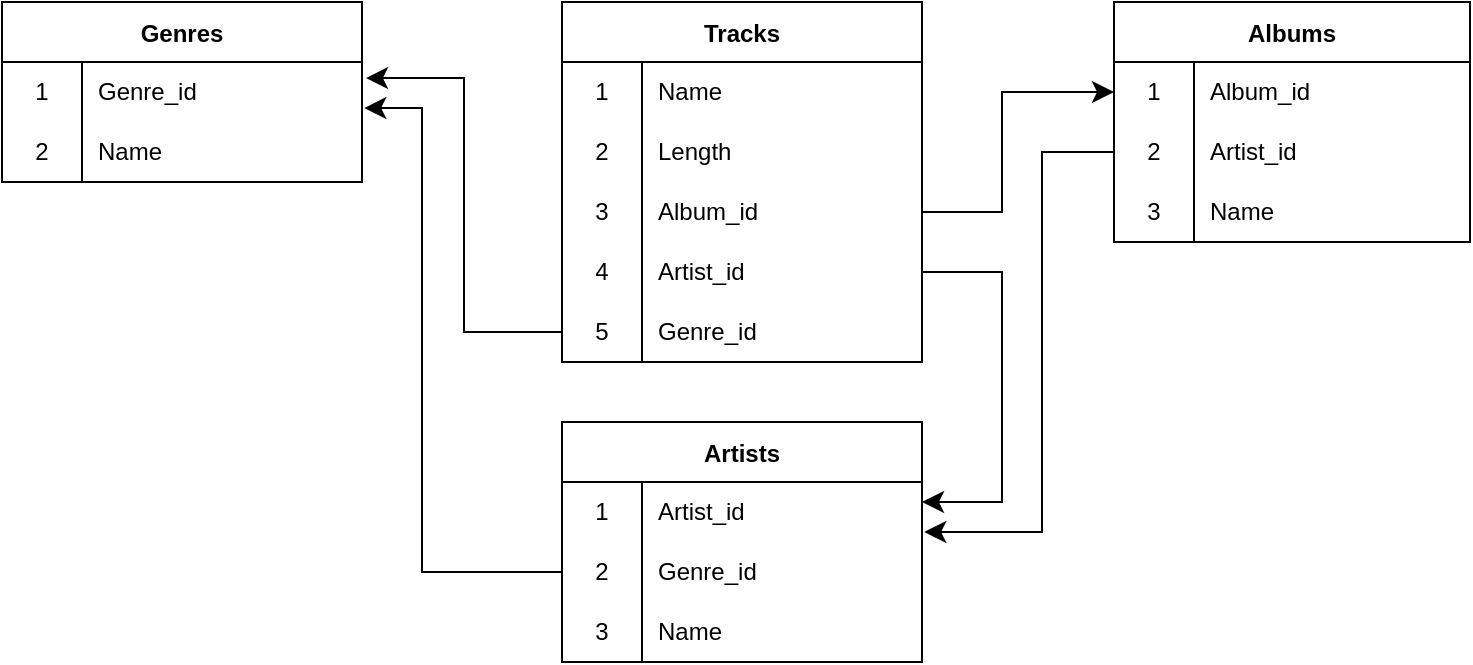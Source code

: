 <mxfile version="20.8.0" type="github"><diagram id="chJ4LutPGZFiWUj77oOZ" name="Страница 1"><mxGraphModel dx="794" dy="522" grid="1" gridSize="10" guides="1" tooltips="1" connect="1" arrows="1" fold="1" page="1" pageScale="1" pageWidth="827" pageHeight="1169" background="#ffffff" math="0" shadow="0"><root><mxCell id="0"/><mxCell id="1" parent="0"/><mxCell id="QOostghLV9So27npNW_G-8" value="Tracks" style="shape=table;startSize=30;container=1;collapsible=0;childLayout=tableLayout;fixedRows=1;rowLines=0;fontStyle=1;" parent="1" vertex="1"><mxGeometry x="310" y="20" width="180" height="180" as="geometry"/></mxCell><mxCell id="QOostghLV9So27npNW_G-9" value="" style="shape=tableRow;horizontal=0;startSize=0;swimlaneHead=0;swimlaneBody=0;top=0;left=0;bottom=0;right=0;collapsible=0;dropTarget=0;fillColor=none;points=[[0,0.5],[1,0.5]];portConstraint=eastwest;" parent="QOostghLV9So27npNW_G-8" vertex="1"><mxGeometry y="30" width="180" height="30" as="geometry"/></mxCell><mxCell id="QOostghLV9So27npNW_G-10" value="1" style="shape=partialRectangle;html=1;whiteSpace=wrap;connectable=0;fillColor=none;top=0;left=0;bottom=0;right=0;overflow=hidden;pointerEvents=1;" parent="QOostghLV9So27npNW_G-9" vertex="1"><mxGeometry width="40" height="30" as="geometry"><mxRectangle width="40" height="30" as="alternateBounds"/></mxGeometry></mxCell><mxCell id="QOostghLV9So27npNW_G-11" value="Name" style="shape=partialRectangle;html=1;whiteSpace=wrap;connectable=0;fillColor=none;top=0;left=0;bottom=0;right=0;align=left;spacingLeft=6;overflow=hidden;" parent="QOostghLV9So27npNW_G-9" vertex="1"><mxGeometry x="40" width="140" height="30" as="geometry"><mxRectangle width="140" height="30" as="alternateBounds"/></mxGeometry></mxCell><mxCell id="QOostghLV9So27npNW_G-12" value="" style="shape=tableRow;horizontal=0;startSize=0;swimlaneHead=0;swimlaneBody=0;top=0;left=0;bottom=0;right=0;collapsible=0;dropTarget=0;fillColor=none;points=[[0,0.5],[1,0.5]];portConstraint=eastwest;" parent="QOostghLV9So27npNW_G-8" vertex="1"><mxGeometry y="60" width="180" height="30" as="geometry"/></mxCell><mxCell id="QOostghLV9So27npNW_G-13" value="2" style="shape=partialRectangle;html=1;whiteSpace=wrap;connectable=0;fillColor=none;top=0;left=0;bottom=0;right=0;overflow=hidden;" parent="QOostghLV9So27npNW_G-12" vertex="1"><mxGeometry width="40" height="30" as="geometry"><mxRectangle width="40" height="30" as="alternateBounds"/></mxGeometry></mxCell><mxCell id="QOostghLV9So27npNW_G-14" value="Length" style="shape=partialRectangle;html=1;whiteSpace=wrap;connectable=0;fillColor=none;top=0;left=0;bottom=0;right=0;align=left;spacingLeft=6;overflow=hidden;" parent="QOostghLV9So27npNW_G-12" vertex="1"><mxGeometry x="40" width="140" height="30" as="geometry"><mxRectangle width="140" height="30" as="alternateBounds"/></mxGeometry></mxCell><mxCell id="QOostghLV9So27npNW_G-15" value="" style="shape=tableRow;horizontal=0;startSize=0;swimlaneHead=0;swimlaneBody=0;top=0;left=0;bottom=0;right=0;collapsible=0;dropTarget=0;fillColor=none;points=[[0,0.5],[1,0.5]];portConstraint=eastwest;" parent="QOostghLV9So27npNW_G-8" vertex="1"><mxGeometry y="90" width="180" height="30" as="geometry"/></mxCell><mxCell id="QOostghLV9So27npNW_G-16" value="3" style="shape=partialRectangle;html=1;whiteSpace=wrap;connectable=0;fillColor=none;top=0;left=0;bottom=0;right=0;overflow=hidden;" parent="QOostghLV9So27npNW_G-15" vertex="1"><mxGeometry width="40" height="30" as="geometry"><mxRectangle width="40" height="30" as="alternateBounds"/></mxGeometry></mxCell><mxCell id="QOostghLV9So27npNW_G-17" value="Album_id" style="shape=partialRectangle;html=1;whiteSpace=wrap;connectable=0;fillColor=none;top=0;left=0;bottom=0;right=0;align=left;spacingLeft=6;overflow=hidden;" parent="QOostghLV9So27npNW_G-15" vertex="1"><mxGeometry x="40" width="140" height="30" as="geometry"><mxRectangle width="140" height="30" as="alternateBounds"/></mxGeometry></mxCell><mxCell id="QOostghLV9So27npNW_G-24" style="shape=tableRow;horizontal=0;startSize=0;swimlaneHead=0;swimlaneBody=0;top=0;left=0;bottom=0;right=0;collapsible=0;dropTarget=0;fillColor=none;points=[[0,0.5],[1,0.5]];portConstraint=eastwest;" parent="QOostghLV9So27npNW_G-8" vertex="1"><mxGeometry y="120" width="180" height="30" as="geometry"/></mxCell><mxCell id="QOostghLV9So27npNW_G-25" value="4" style="shape=partialRectangle;html=1;whiteSpace=wrap;connectable=0;fillColor=none;top=0;left=0;bottom=0;right=0;overflow=hidden;" parent="QOostghLV9So27npNW_G-24" vertex="1"><mxGeometry width="40" height="30" as="geometry"><mxRectangle width="40" height="30" as="alternateBounds"/></mxGeometry></mxCell><mxCell id="QOostghLV9So27npNW_G-26" value="Artist_id" style="shape=partialRectangle;html=1;whiteSpace=wrap;connectable=0;fillColor=none;top=0;left=0;bottom=0;right=0;align=left;spacingLeft=6;overflow=hidden;" parent="QOostghLV9So27npNW_G-24" vertex="1"><mxGeometry x="40" width="140" height="30" as="geometry"><mxRectangle width="140" height="30" as="alternateBounds"/></mxGeometry></mxCell><mxCell id="QOostghLV9So27npNW_G-27" style="shape=tableRow;horizontal=0;startSize=0;swimlaneHead=0;swimlaneBody=0;top=0;left=0;bottom=0;right=0;collapsible=0;dropTarget=0;fillColor=none;points=[[0,0.5],[1,0.5]];portConstraint=eastwest;" parent="QOostghLV9So27npNW_G-8" vertex="1"><mxGeometry y="150" width="180" height="30" as="geometry"/></mxCell><mxCell id="QOostghLV9So27npNW_G-28" value="5" style="shape=partialRectangle;html=1;whiteSpace=wrap;connectable=0;fillColor=none;top=0;left=0;bottom=0;right=0;overflow=hidden;" parent="QOostghLV9So27npNW_G-27" vertex="1"><mxGeometry width="40" height="30" as="geometry"><mxRectangle width="40" height="30" as="alternateBounds"/></mxGeometry></mxCell><mxCell id="QOostghLV9So27npNW_G-29" value="Genre_id" style="shape=partialRectangle;html=1;whiteSpace=wrap;connectable=0;fillColor=none;top=0;left=0;bottom=0;right=0;align=left;spacingLeft=6;overflow=hidden;" parent="QOostghLV9So27npNW_G-27" vertex="1"><mxGeometry x="40" width="140" height="30" as="geometry"><mxRectangle width="140" height="30" as="alternateBounds"/></mxGeometry></mxCell><mxCell id="QOostghLV9So27npNW_G-30" value="Genres" style="shape=table;startSize=30;container=1;collapsible=0;childLayout=tableLayout;fixedRows=1;rowLines=0;fontStyle=1;" parent="1" vertex="1"><mxGeometry x="30" y="20" width="180" height="90" as="geometry"/></mxCell><mxCell id="QOostghLV9So27npNW_G-31" value="" style="shape=tableRow;horizontal=0;startSize=0;swimlaneHead=0;swimlaneBody=0;top=0;left=0;bottom=0;right=0;collapsible=0;dropTarget=0;fillColor=none;points=[[0,0.5],[1,0.5]];portConstraint=eastwest;" parent="QOostghLV9So27npNW_G-30" vertex="1"><mxGeometry y="30" width="180" height="30" as="geometry"/></mxCell><mxCell id="QOostghLV9So27npNW_G-32" value="1" style="shape=partialRectangle;html=1;whiteSpace=wrap;connectable=0;fillColor=none;top=0;left=0;bottom=0;right=0;overflow=hidden;pointerEvents=1;" parent="QOostghLV9So27npNW_G-31" vertex="1"><mxGeometry width="40" height="30" as="geometry"><mxRectangle width="40" height="30" as="alternateBounds"/></mxGeometry></mxCell><mxCell id="QOostghLV9So27npNW_G-33" value="Genre_id" style="shape=partialRectangle;html=1;whiteSpace=wrap;connectable=0;fillColor=none;top=0;left=0;bottom=0;right=0;align=left;spacingLeft=6;overflow=hidden;" parent="QOostghLV9So27npNW_G-31" vertex="1"><mxGeometry x="40" width="140" height="30" as="geometry"><mxRectangle width="140" height="30" as="alternateBounds"/></mxGeometry></mxCell><mxCell id="QOostghLV9So27npNW_G-34" value="" style="shape=tableRow;horizontal=0;startSize=0;swimlaneHead=0;swimlaneBody=0;top=0;left=0;bottom=0;right=0;collapsible=0;dropTarget=0;fillColor=none;points=[[0,0.5],[1,0.5]];portConstraint=eastwest;" parent="QOostghLV9So27npNW_G-30" vertex="1"><mxGeometry y="60" width="180" height="30" as="geometry"/></mxCell><mxCell id="QOostghLV9So27npNW_G-35" value="2" style="shape=partialRectangle;html=1;whiteSpace=wrap;connectable=0;fillColor=none;top=0;left=0;bottom=0;right=0;overflow=hidden;" parent="QOostghLV9So27npNW_G-34" vertex="1"><mxGeometry width="40" height="30" as="geometry"><mxRectangle width="40" height="30" as="alternateBounds"/></mxGeometry></mxCell><mxCell id="QOostghLV9So27npNW_G-36" value="Name" style="shape=partialRectangle;html=1;whiteSpace=wrap;connectable=0;fillColor=none;top=0;left=0;bottom=0;right=0;align=left;spacingLeft=6;overflow=hidden;" parent="QOostghLV9So27npNW_G-34" vertex="1"><mxGeometry x="40" width="140" height="30" as="geometry"><mxRectangle width="140" height="30" as="alternateBounds"/></mxGeometry></mxCell><mxCell id="QOostghLV9So27npNW_G-40" value="" style="edgeStyle=elbowEdgeStyle;elbow=horizontal;endArrow=classic;html=1;curved=0;rounded=0;endSize=8;startSize=8;exitX=0;exitY=0.5;exitDx=0;exitDy=0;entryX=1.011;entryY=0.267;entryDx=0;entryDy=0;entryPerimeter=0;" parent="1" source="QOostghLV9So27npNW_G-27" target="QOostghLV9So27npNW_G-31" edge="1"><mxGeometry width="50" height="50" relative="1" as="geometry"><mxPoint x="380" y="300" as="sourcePoint"/><mxPoint x="270" y="210" as="targetPoint"/></mxGeometry></mxCell><mxCell id="QOostghLV9So27npNW_G-41" value="Artists" style="shape=table;startSize=30;container=1;collapsible=0;childLayout=tableLayout;fixedRows=1;rowLines=0;fontStyle=1;" parent="1" vertex="1"><mxGeometry x="310" y="230" width="180" height="120" as="geometry"/></mxCell><mxCell id="QOostghLV9So27npNW_G-42" value="" style="shape=tableRow;horizontal=0;startSize=0;swimlaneHead=0;swimlaneBody=0;top=0;left=0;bottom=0;right=0;collapsible=0;dropTarget=0;fillColor=none;points=[[0,0.5],[1,0.5]];portConstraint=eastwest;" parent="QOostghLV9So27npNW_G-41" vertex="1"><mxGeometry y="30" width="180" height="30" as="geometry"/></mxCell><mxCell id="QOostghLV9So27npNW_G-43" value="1" style="shape=partialRectangle;html=1;whiteSpace=wrap;connectable=0;fillColor=none;top=0;left=0;bottom=0;right=0;overflow=hidden;pointerEvents=1;" parent="QOostghLV9So27npNW_G-42" vertex="1"><mxGeometry width="40" height="30" as="geometry"><mxRectangle width="40" height="30" as="alternateBounds"/></mxGeometry></mxCell><mxCell id="QOostghLV9So27npNW_G-44" value="Artist_id" style="shape=partialRectangle;html=1;whiteSpace=wrap;connectable=0;fillColor=none;top=0;left=0;bottom=0;right=0;align=left;spacingLeft=6;overflow=hidden;" parent="QOostghLV9So27npNW_G-42" vertex="1"><mxGeometry x="40" width="140" height="30" as="geometry"><mxRectangle width="140" height="30" as="alternateBounds"/></mxGeometry></mxCell><mxCell id="QOostghLV9So27npNW_G-45" value="" style="shape=tableRow;horizontal=0;startSize=0;swimlaneHead=0;swimlaneBody=0;top=0;left=0;bottom=0;right=0;collapsible=0;dropTarget=0;fillColor=none;points=[[0,0.5],[1,0.5]];portConstraint=eastwest;" parent="QOostghLV9So27npNW_G-41" vertex="1"><mxGeometry y="60" width="180" height="30" as="geometry"/></mxCell><mxCell id="QOostghLV9So27npNW_G-46" value="2" style="shape=partialRectangle;html=1;whiteSpace=wrap;connectable=0;fillColor=none;top=0;left=0;bottom=0;right=0;overflow=hidden;" parent="QOostghLV9So27npNW_G-45" vertex="1"><mxGeometry width="40" height="30" as="geometry"><mxRectangle width="40" height="30" as="alternateBounds"/></mxGeometry></mxCell><mxCell id="QOostghLV9So27npNW_G-47" value="Genre_id" style="shape=partialRectangle;html=1;whiteSpace=wrap;connectable=0;fillColor=none;top=0;left=0;bottom=0;right=0;align=left;spacingLeft=6;overflow=hidden;" parent="QOostghLV9So27npNW_G-45" vertex="1"><mxGeometry x="40" width="140" height="30" as="geometry"><mxRectangle width="140" height="30" as="alternateBounds"/></mxGeometry></mxCell><mxCell id="QOostghLV9So27npNW_G-48" value="" style="shape=tableRow;horizontal=0;startSize=0;swimlaneHead=0;swimlaneBody=0;top=0;left=0;bottom=0;right=0;collapsible=0;dropTarget=0;fillColor=none;points=[[0,0.5],[1,0.5]];portConstraint=eastwest;" parent="QOostghLV9So27npNW_G-41" vertex="1"><mxGeometry y="90" width="180" height="30" as="geometry"/></mxCell><mxCell id="QOostghLV9So27npNW_G-49" value="3" style="shape=partialRectangle;html=1;whiteSpace=wrap;connectable=0;fillColor=none;top=0;left=0;bottom=0;right=0;overflow=hidden;" parent="QOostghLV9So27npNW_G-48" vertex="1"><mxGeometry width="40" height="30" as="geometry"><mxRectangle width="40" height="30" as="alternateBounds"/></mxGeometry></mxCell><mxCell id="QOostghLV9So27npNW_G-50" value="Name" style="shape=partialRectangle;html=1;whiteSpace=wrap;connectable=0;fillColor=none;top=0;left=0;bottom=0;right=0;align=left;spacingLeft=6;overflow=hidden;" parent="QOostghLV9So27npNW_G-48" vertex="1"><mxGeometry x="40" width="140" height="30" as="geometry"><mxRectangle width="140" height="30" as="alternateBounds"/></mxGeometry></mxCell><mxCell id="QOostghLV9So27npNW_G-51" value="" style="edgeStyle=elbowEdgeStyle;elbow=horizontal;endArrow=classic;html=1;curved=0;rounded=0;endSize=8;startSize=8;exitX=0;exitY=0.5;exitDx=0;exitDy=0;entryX=1.006;entryY=0.767;entryDx=0;entryDy=0;entryPerimeter=0;" parent="1" source="QOostghLV9So27npNW_G-45" target="QOostghLV9So27npNW_G-31" edge="1"><mxGeometry width="50" height="50" relative="1" as="geometry"><mxPoint x="320" y="210" as="sourcePoint"/><mxPoint x="420" y="330" as="targetPoint"/><Array as="points"><mxPoint x="240" y="200"/></Array></mxGeometry></mxCell><mxCell id="QOostghLV9So27npNW_G-52" value="" style="edgeStyle=elbowEdgeStyle;elbow=horizontal;endArrow=classic;html=1;curved=0;rounded=0;endSize=8;startSize=8;exitX=1;exitY=0.5;exitDx=0;exitDy=0;" parent="1" source="QOostghLV9So27npNW_G-24" edge="1"><mxGeometry width="50" height="50" relative="1" as="geometry"><mxPoint x="510" y="150" as="sourcePoint"/><mxPoint x="490" y="270" as="targetPoint"/><Array as="points"><mxPoint x="530" y="220"/></Array></mxGeometry></mxCell><mxCell id="QOostghLV9So27npNW_G-53" value="Albums" style="shape=table;startSize=30;container=1;collapsible=0;childLayout=tableLayout;fixedRows=1;rowLines=0;fontStyle=1;" parent="1" vertex="1"><mxGeometry x="586" y="20" width="178" height="120" as="geometry"/></mxCell><mxCell id="QOostghLV9So27npNW_G-54" value="" style="shape=tableRow;horizontal=0;startSize=0;swimlaneHead=0;swimlaneBody=0;top=0;left=0;bottom=0;right=0;collapsible=0;dropTarget=0;fillColor=none;points=[[0,0.5],[1,0.5]];portConstraint=eastwest;" parent="QOostghLV9So27npNW_G-53" vertex="1"><mxGeometry y="30" width="178" height="30" as="geometry"/></mxCell><mxCell id="QOostghLV9So27npNW_G-55" value="1" style="shape=partialRectangle;html=1;whiteSpace=wrap;connectable=0;fillColor=none;top=0;left=0;bottom=0;right=0;overflow=hidden;pointerEvents=1;" parent="QOostghLV9So27npNW_G-54" vertex="1"><mxGeometry width="40" height="30" as="geometry"><mxRectangle width="40" height="30" as="alternateBounds"/></mxGeometry></mxCell><mxCell id="QOostghLV9So27npNW_G-56" value="Album_id" style="shape=partialRectangle;html=1;whiteSpace=wrap;connectable=0;fillColor=none;top=0;left=0;bottom=0;right=0;align=left;spacingLeft=6;overflow=hidden;" parent="QOostghLV9So27npNW_G-54" vertex="1"><mxGeometry x="40" width="138" height="30" as="geometry"><mxRectangle width="138" height="30" as="alternateBounds"/></mxGeometry></mxCell><mxCell id="QOostghLV9So27npNW_G-57" value="" style="shape=tableRow;horizontal=0;startSize=0;swimlaneHead=0;swimlaneBody=0;top=0;left=0;bottom=0;right=0;collapsible=0;dropTarget=0;fillColor=none;points=[[0,0.5],[1,0.5]];portConstraint=eastwest;" parent="QOostghLV9So27npNW_G-53" vertex="1"><mxGeometry y="60" width="178" height="30" as="geometry"/></mxCell><mxCell id="QOostghLV9So27npNW_G-58" value="2" style="shape=partialRectangle;html=1;whiteSpace=wrap;connectable=0;fillColor=none;top=0;left=0;bottom=0;right=0;overflow=hidden;" parent="QOostghLV9So27npNW_G-57" vertex="1"><mxGeometry width="40" height="30" as="geometry"><mxRectangle width="40" height="30" as="alternateBounds"/></mxGeometry></mxCell><mxCell id="QOostghLV9So27npNW_G-59" value="Artist_id" style="shape=partialRectangle;html=1;whiteSpace=wrap;connectable=0;fillColor=none;top=0;left=0;bottom=0;right=0;align=left;spacingLeft=6;overflow=hidden;" parent="QOostghLV9So27npNW_G-57" vertex="1"><mxGeometry x="40" width="138" height="30" as="geometry"><mxRectangle width="138" height="30" as="alternateBounds"/></mxGeometry></mxCell><mxCell id="QOostghLV9So27npNW_G-60" value="" style="shape=tableRow;horizontal=0;startSize=0;swimlaneHead=0;swimlaneBody=0;top=0;left=0;bottom=0;right=0;collapsible=0;dropTarget=0;fillColor=none;points=[[0,0.5],[1,0.5]];portConstraint=eastwest;" parent="QOostghLV9So27npNW_G-53" vertex="1"><mxGeometry y="90" width="178" height="30" as="geometry"/></mxCell><mxCell id="QOostghLV9So27npNW_G-61" value="3" style="shape=partialRectangle;html=1;whiteSpace=wrap;connectable=0;fillColor=none;top=0;left=0;bottom=0;right=0;overflow=hidden;" parent="QOostghLV9So27npNW_G-60" vertex="1"><mxGeometry width="40" height="30" as="geometry"><mxRectangle width="40" height="30" as="alternateBounds"/></mxGeometry></mxCell><mxCell id="QOostghLV9So27npNW_G-62" value="Name" style="shape=partialRectangle;html=1;whiteSpace=wrap;connectable=0;fillColor=none;top=0;left=0;bottom=0;right=0;align=left;spacingLeft=6;overflow=hidden;" parent="QOostghLV9So27npNW_G-60" vertex="1"><mxGeometry x="40" width="138" height="30" as="geometry"><mxRectangle width="138" height="30" as="alternateBounds"/></mxGeometry></mxCell><mxCell id="QOostghLV9So27npNW_G-63" value="" style="edgeStyle=elbowEdgeStyle;elbow=horizontal;endArrow=classic;html=1;curved=0;rounded=0;endSize=8;startSize=8;exitX=1;exitY=0.5;exitDx=0;exitDy=0;entryX=0;entryY=0.5;entryDx=0;entryDy=0;" parent="1" source="QOostghLV9So27npNW_G-15" target="QOostghLV9So27npNW_G-54" edge="1"><mxGeometry width="50" height="50" relative="1" as="geometry"><mxPoint x="560" y="170" as="sourcePoint"/><mxPoint x="660" y="290" as="targetPoint"/><Array as="points"><mxPoint x="530" y="90"/></Array></mxGeometry></mxCell><mxCell id="QOostghLV9So27npNW_G-64" value="" style="edgeStyle=elbowEdgeStyle;elbow=horizontal;endArrow=classic;html=1;curved=0;rounded=0;endSize=8;startSize=8;exitX=0;exitY=0.5;exitDx=0;exitDy=0;entryX=1.006;entryY=0.833;entryDx=0;entryDy=0;entryPerimeter=0;" parent="1" source="QOostghLV9So27npNW_G-57" target="QOostghLV9So27npNW_G-42" edge="1"><mxGeometry width="50" height="50" relative="1" as="geometry"><mxPoint x="570" y="200" as="sourcePoint"/><mxPoint x="670" y="320" as="targetPoint"/><Array as="points"><mxPoint x="550" y="190"/></Array></mxGeometry></mxCell></root></mxGraphModel></diagram></mxfile>